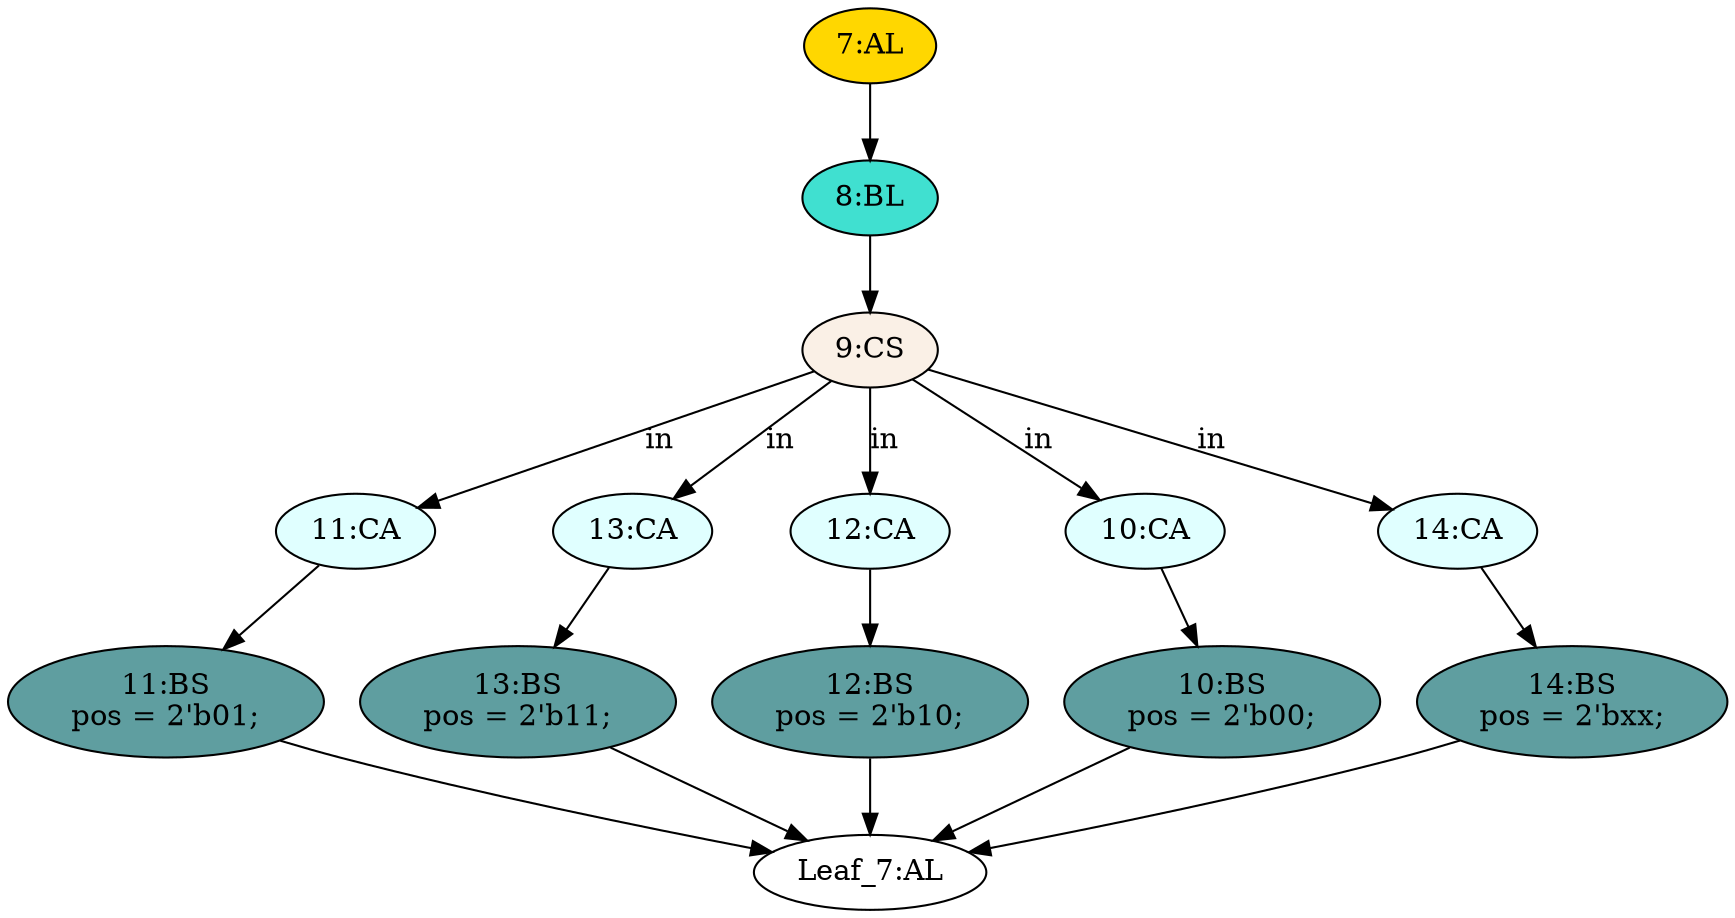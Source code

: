 strict digraph "" {
	node [label="\N"];
	"11:CA"	[ast="<pyverilog.vparser.ast.Case object at 0x7f2b48b7ec10>",
		fillcolor=lightcyan,
		label="11:CA",
		statements="[]",
		style=filled,
		typ=Case];
	"11:BS"	[ast="<pyverilog.vparser.ast.BlockingSubstitution object at 0x7f2b48b7ed50>",
		fillcolor=cadetblue,
		label="11:BS
pos = 2'b01;",
		statements="[<pyverilog.vparser.ast.BlockingSubstitution object at 0x7f2b48b7ed50>]",
		style=filled,
		typ=BlockingSubstitution];
	"11:CA" -> "11:BS"	[cond="[]",
		lineno=None];
	"Leaf_7:AL"	[def_var="['pos']",
		label="Leaf_7:AL"];
	"13:CA"	[ast="<pyverilog.vparser.ast.Case object at 0x7f2b48b7ef50>",
		fillcolor=lightcyan,
		label="13:CA",
		statements="[]",
		style=filled,
		typ=Case];
	"13:BS"	[ast="<pyverilog.vparser.ast.BlockingSubstitution object at 0x7f2b48b7edd0>",
		fillcolor=cadetblue,
		label="13:BS
pos = 2'b11;",
		statements="[<pyverilog.vparser.ast.BlockingSubstitution object at 0x7f2b48b7edd0>]",
		style=filled,
		typ=BlockingSubstitution];
	"13:CA" -> "13:BS"	[cond="[]",
		lineno=None];
	"9:CS"	[ast="<pyverilog.vparser.ast.CaseStatement object at 0x7f2b4a2cb210>",
		fillcolor=linen,
		label="9:CS",
		statements="[]",
		style=filled,
		typ=CaseStatement];
	"9:CS" -> "11:CA"	[cond="['in']",
		label=in,
		lineno=9];
	"9:CS" -> "13:CA"	[cond="['in']",
		label=in,
		lineno=9];
	"12:CA"	[ast="<pyverilog.vparser.ast.Case object at 0x7f2b4a2cbad0>",
		fillcolor=lightcyan,
		label="12:CA",
		statements="[]",
		style=filled,
		typ=Case];
	"9:CS" -> "12:CA"	[cond="['in']",
		label=in,
		lineno=9];
	"10:CA"	[ast="<pyverilog.vparser.ast.Case object at 0x7f2b4a2cb8d0>",
		fillcolor=lightcyan,
		label="10:CA",
		statements="[]",
		style=filled,
		typ=Case];
	"9:CS" -> "10:CA"	[cond="['in']",
		label=in,
		lineno=9];
	"14:CA"	[ast="<pyverilog.vparser.ast.Case object at 0x7f2b4a2cbcd0>",
		fillcolor=lightcyan,
		label="14:CA",
		statements="[]",
		style=filled,
		typ=Case];
	"9:CS" -> "14:CA"	[cond="['in']",
		label=in,
		lineno=9];
	"12:BS"	[ast="<pyverilog.vparser.ast.BlockingSubstitution object at 0x7f2b4a2cbb50>",
		fillcolor=cadetblue,
		label="12:BS
pos = 2'b10;",
		statements="[<pyverilog.vparser.ast.BlockingSubstitution object at 0x7f2b4a2cbb50>]",
		style=filled,
		typ=BlockingSubstitution];
	"12:CA" -> "12:BS"	[cond="[]",
		lineno=None];
	"10:BS"	[ast="<pyverilog.vparser.ast.BlockingSubstitution object at 0x7f2b4a2cb950>",
		fillcolor=cadetblue,
		label="10:BS
pos = 2'b00;",
		statements="[<pyverilog.vparser.ast.BlockingSubstitution object at 0x7f2b4a2cb950>]",
		style=filled,
		typ=BlockingSubstitution];
	"10:CA" -> "10:BS"	[cond="[]",
		lineno=None];
	"10:BS" -> "Leaf_7:AL"	[cond="[]",
		lineno=None];
	"12:BS" -> "Leaf_7:AL"	[cond="[]",
		lineno=None];
	"14:BS"	[ast="<pyverilog.vparser.ast.BlockingSubstitution object at 0x7f2b4a2cbd10>",
		fillcolor=cadetblue,
		label="14:BS
pos = 2'bxx;",
		statements="[<pyverilog.vparser.ast.BlockingSubstitution object at 0x7f2b4a2cbd10>]",
		style=filled,
		typ=BlockingSubstitution];
	"14:CA" -> "14:BS"	[cond="[]",
		lineno=None];
	"13:BS" -> "Leaf_7:AL"	[cond="[]",
		lineno=None];
	"8:BL"	[ast="<pyverilog.vparser.ast.Block object at 0x7f2b4a2cbf90>",
		fillcolor=turquoise,
		label="8:BL",
		statements="[]",
		style=filled,
		typ=Block];
	"8:BL" -> "9:CS"	[cond="[]",
		lineno=None];
	"11:BS" -> "Leaf_7:AL"	[cond="[]",
		lineno=None];
	"14:BS" -> "Leaf_7:AL"	[cond="[]",
		lineno=None];
	"7:AL"	[ast="<pyverilog.vparser.ast.Always object at 0x7f2b4a2cbe90>",
		clk_sens=False,
		fillcolor=gold,
		label="7:AL",
		sens="[]",
		statements="[]",
		style=filled,
		typ=Always,
		use_var="['in']"];
	"7:AL" -> "8:BL"	[cond="[]",
		lineno=None];
}
